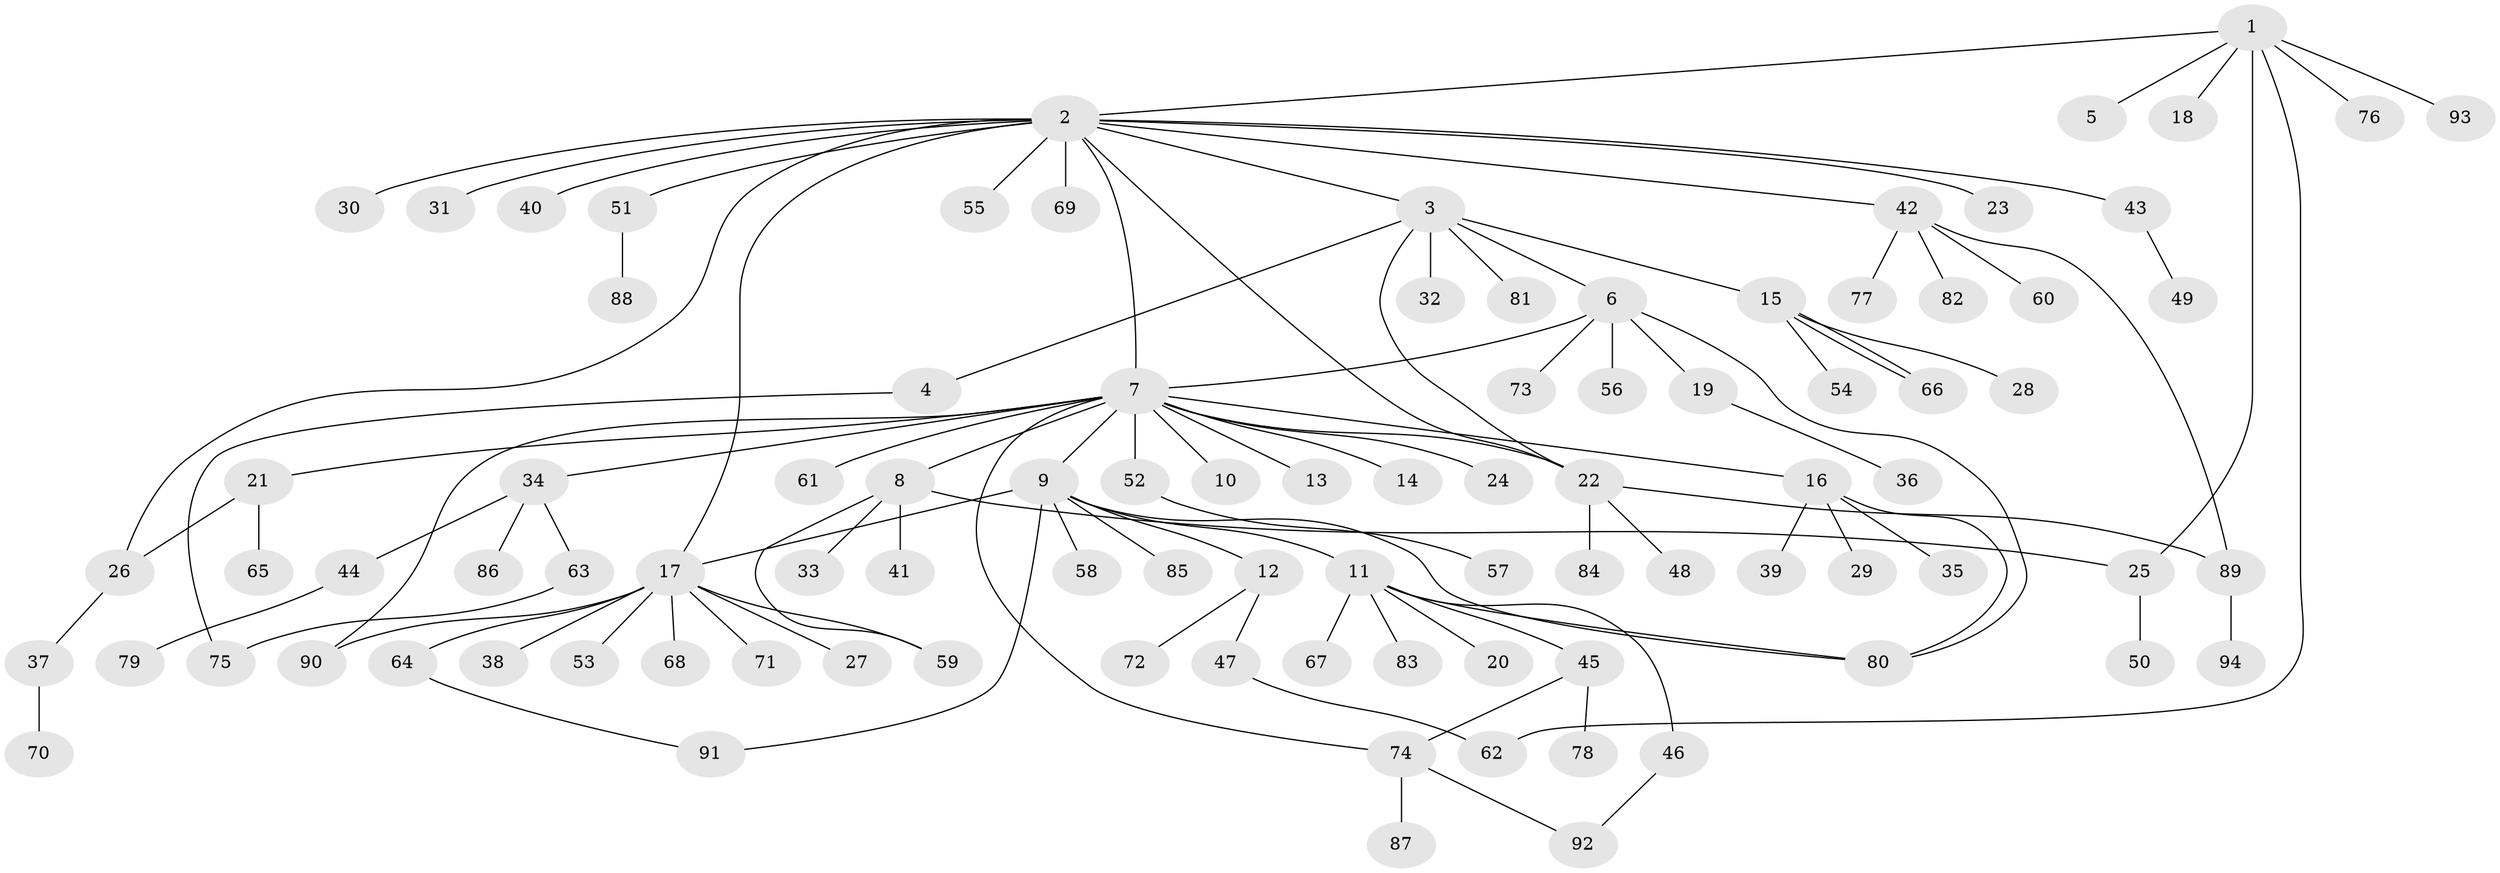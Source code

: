 // coarse degree distribution, {27: 0.02127659574468085, 6: 0.0425531914893617, 2: 0.1276595744680851, 4: 0.06382978723404255, 1: 0.6170212765957447, 3: 0.06382978723404255, 5: 0.06382978723404255}
// Generated by graph-tools (version 1.1) at 2025/18/03/04/25 18:18:12]
// undirected, 94 vertices, 111 edges
graph export_dot {
graph [start="1"]
  node [color=gray90,style=filled];
  1;
  2;
  3;
  4;
  5;
  6;
  7;
  8;
  9;
  10;
  11;
  12;
  13;
  14;
  15;
  16;
  17;
  18;
  19;
  20;
  21;
  22;
  23;
  24;
  25;
  26;
  27;
  28;
  29;
  30;
  31;
  32;
  33;
  34;
  35;
  36;
  37;
  38;
  39;
  40;
  41;
  42;
  43;
  44;
  45;
  46;
  47;
  48;
  49;
  50;
  51;
  52;
  53;
  54;
  55;
  56;
  57;
  58;
  59;
  60;
  61;
  62;
  63;
  64;
  65;
  66;
  67;
  68;
  69;
  70;
  71;
  72;
  73;
  74;
  75;
  76;
  77;
  78;
  79;
  80;
  81;
  82;
  83;
  84;
  85;
  86;
  87;
  88;
  89;
  90;
  91;
  92;
  93;
  94;
  1 -- 2;
  1 -- 5;
  1 -- 18;
  1 -- 25;
  1 -- 62;
  1 -- 76;
  1 -- 93;
  2 -- 3;
  2 -- 7;
  2 -- 17;
  2 -- 22;
  2 -- 23;
  2 -- 26;
  2 -- 30;
  2 -- 31;
  2 -- 40;
  2 -- 42;
  2 -- 43;
  2 -- 51;
  2 -- 55;
  2 -- 69;
  3 -- 4;
  3 -- 6;
  3 -- 15;
  3 -- 22;
  3 -- 32;
  3 -- 81;
  4 -- 75;
  6 -- 7;
  6 -- 19;
  6 -- 56;
  6 -- 73;
  6 -- 80;
  7 -- 8;
  7 -- 9;
  7 -- 10;
  7 -- 13;
  7 -- 14;
  7 -- 16;
  7 -- 21;
  7 -- 22;
  7 -- 24;
  7 -- 34;
  7 -- 52;
  7 -- 61;
  7 -- 74;
  7 -- 90;
  8 -- 25;
  8 -- 33;
  8 -- 41;
  8 -- 59;
  9 -- 11;
  9 -- 12;
  9 -- 17;
  9 -- 58;
  9 -- 80;
  9 -- 85;
  9 -- 91;
  11 -- 20;
  11 -- 45;
  11 -- 46;
  11 -- 67;
  11 -- 80;
  11 -- 83;
  12 -- 47;
  12 -- 72;
  15 -- 28;
  15 -- 54;
  15 -- 66;
  15 -- 66;
  16 -- 29;
  16 -- 35;
  16 -- 39;
  16 -- 80;
  17 -- 27;
  17 -- 38;
  17 -- 53;
  17 -- 59;
  17 -- 64;
  17 -- 68;
  17 -- 71;
  17 -- 90;
  19 -- 36;
  21 -- 26;
  21 -- 65;
  22 -- 48;
  22 -- 84;
  22 -- 89;
  25 -- 50;
  26 -- 37;
  34 -- 44;
  34 -- 63;
  34 -- 86;
  37 -- 70;
  42 -- 60;
  42 -- 77;
  42 -- 82;
  42 -- 89;
  43 -- 49;
  44 -- 79;
  45 -- 74;
  45 -- 78;
  46 -- 92;
  47 -- 62;
  51 -- 88;
  52 -- 57;
  63 -- 75;
  64 -- 91;
  74 -- 87;
  74 -- 92;
  89 -- 94;
}
